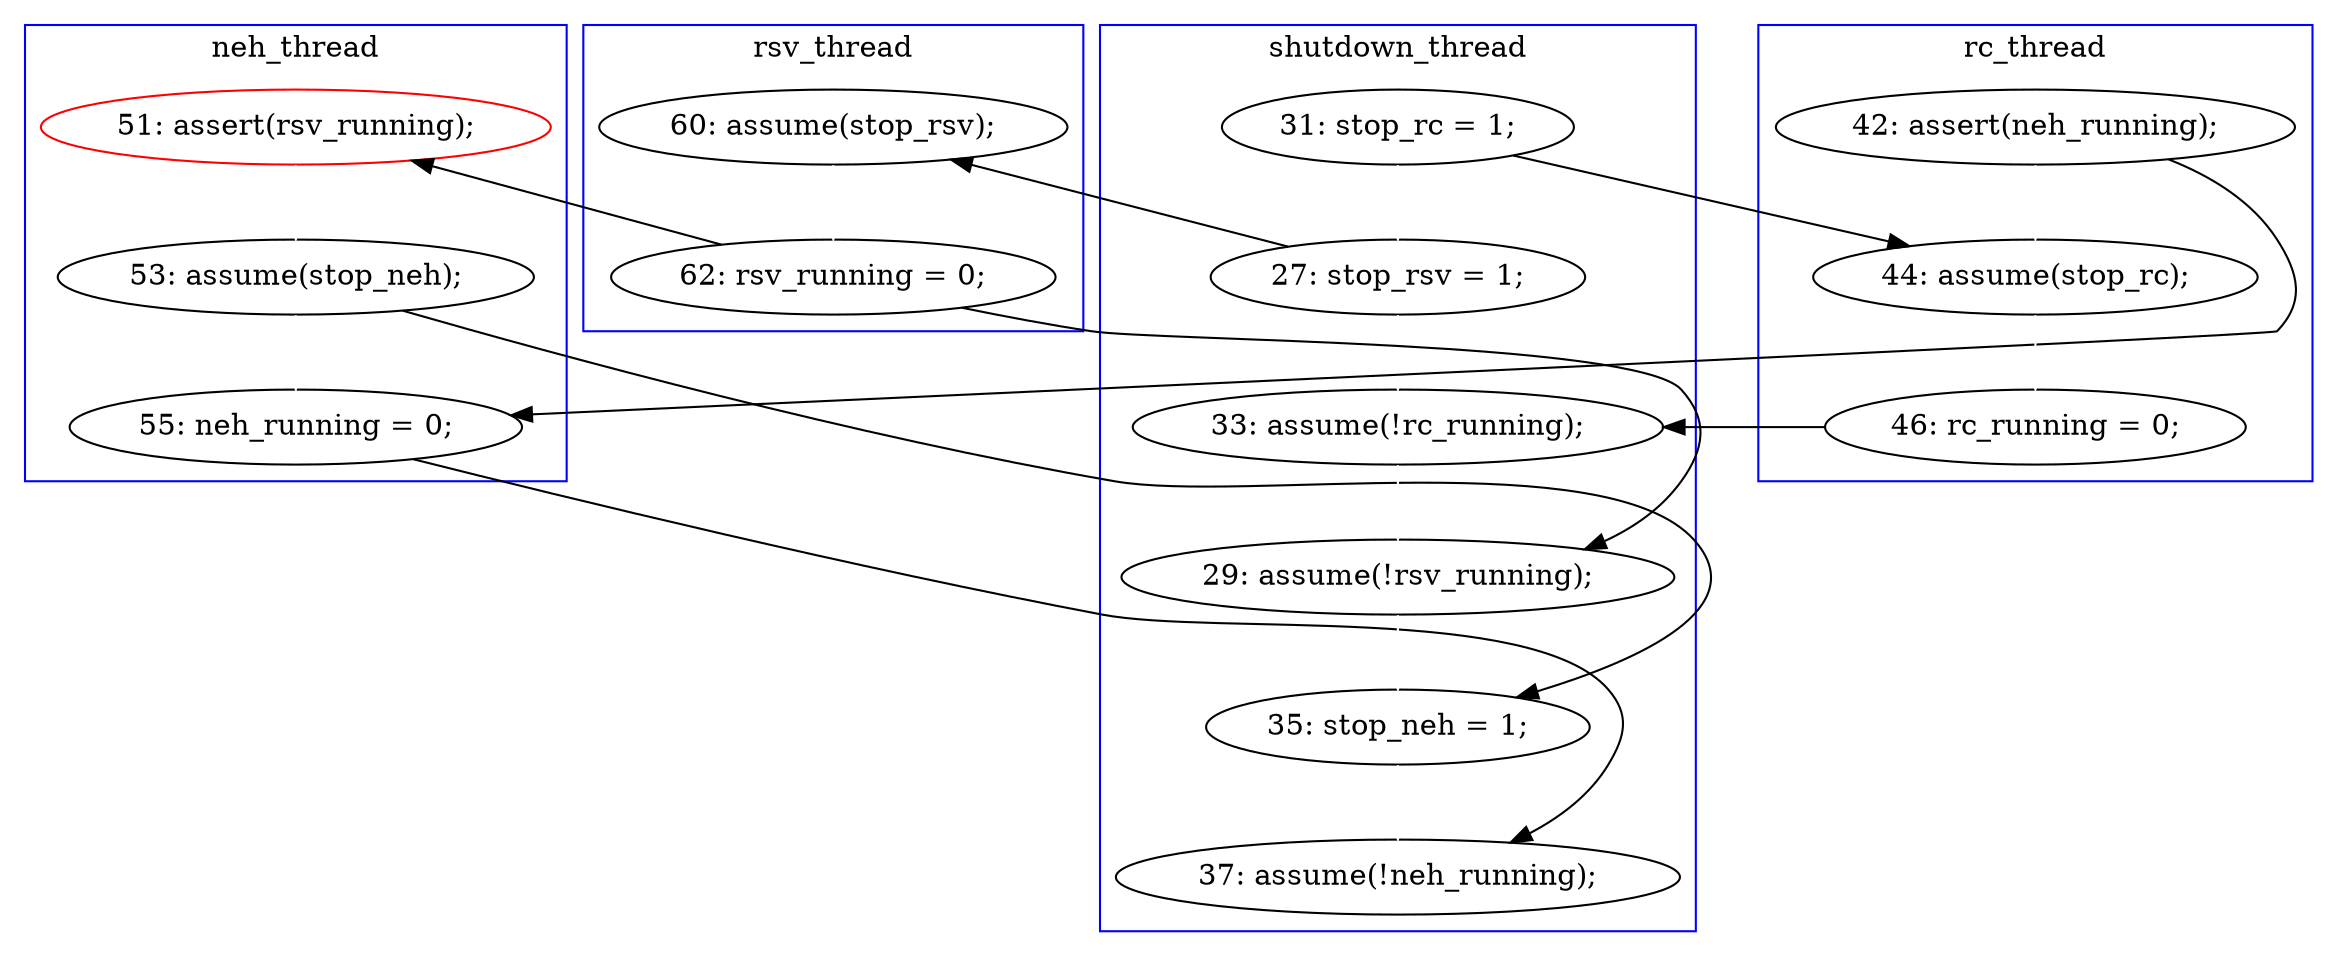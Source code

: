 digraph Counterexample {
	15 -> 20 [color = black, style = solid, constraint = false]
	21 -> 29 [color = black, style = solid, constraint = false]
	20 -> 21 [color = white, style = solid]
	32 -> 33 [color = black, style = solid, constraint = false]
	16 -> 17 [color = white, style = solid]
	13 -> 15 [color = white, style = solid]
	29 -> 30 [color = white, style = solid]
	13 -> 17 [color = black, style = solid, constraint = false]
	30 -> 32 [color = white, style = solid]
	15 -> 25 [color = white, style = solid]
	25 -> 26 [color = white, style = solid]
	31 -> 33 [color = white, style = solid]
	24 -> 25 [color = black, style = solid, constraint = false]
	17 -> 24 [color = white, style = solid]
	26 -> 31 [color = white, style = solid]
	30 -> 31 [color = black, style = solid, constraint = false]
	16 -> 32 [color = black, style = solid, constraint = false]
	21 -> 26 [color = black, style = solid, constraint = false]
	subgraph cluster4 {
		label = rsv_thread
		color = blue
		21  [label = "62: rsv_running = 0;"]
		20  [label = "60: assume(stop_rsv);"]
	}
	subgraph cluster2 {
		label = rc_thread
		color = blue
		16  [label = "42: assert(neh_running);"]
		24  [label = "46: rc_running = 0;"]
		17  [label = "44: assume(stop_rc);"]
	}
	subgraph cluster3 {
		label = neh_thread
		color = blue
		32  [label = "55: neh_running = 0;"]
		30  [label = "53: assume(stop_neh);"]
		29  [label = "51: assert(rsv_running);", color = red]
	}
	subgraph cluster1 {
		label = shutdown_thread
		color = blue
		31  [label = "35: stop_neh = 1;"]
		26  [label = "29: assume(!rsv_running);"]
		33  [label = "37: assume(!neh_running);"]
		13  [label = "31: stop_rc = 1;"]
		15  [label = "27: stop_rsv = 1;"]
		25  [label = "33: assume(!rc_running);"]
	}
}